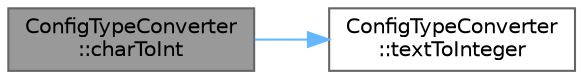 digraph "ConfigTypeConverter::charToInt"
{
 // LATEX_PDF_SIZE
  bgcolor="transparent";
  edge [fontname=Helvetica,fontsize=10,labelfontname=Helvetica,labelfontsize=10];
  node [fontname=Helvetica,fontsize=10,shape=box,height=0.2,width=0.4];
  rankdir="LR";
  Node1 [id="Node000001",label="ConfigTypeConverter\l::charToInt",height=0.2,width=0.4,color="gray40", fillcolor="grey60", style="filled", fontcolor="black",tooltip=" "];
  Node1 -> Node2 [id="edge1_Node000001_Node000002",color="steelblue1",style="solid",tooltip=" "];
  Node2 [id="Node000002",label="ConfigTypeConverter\l::textToInteger",height=0.2,width=0.4,color="grey40", fillcolor="white", style="filled",URL="$class_config_type_converter.html#aacf34ce5e8c915972e0fcc7928bd2807",tooltip=" "];
}
